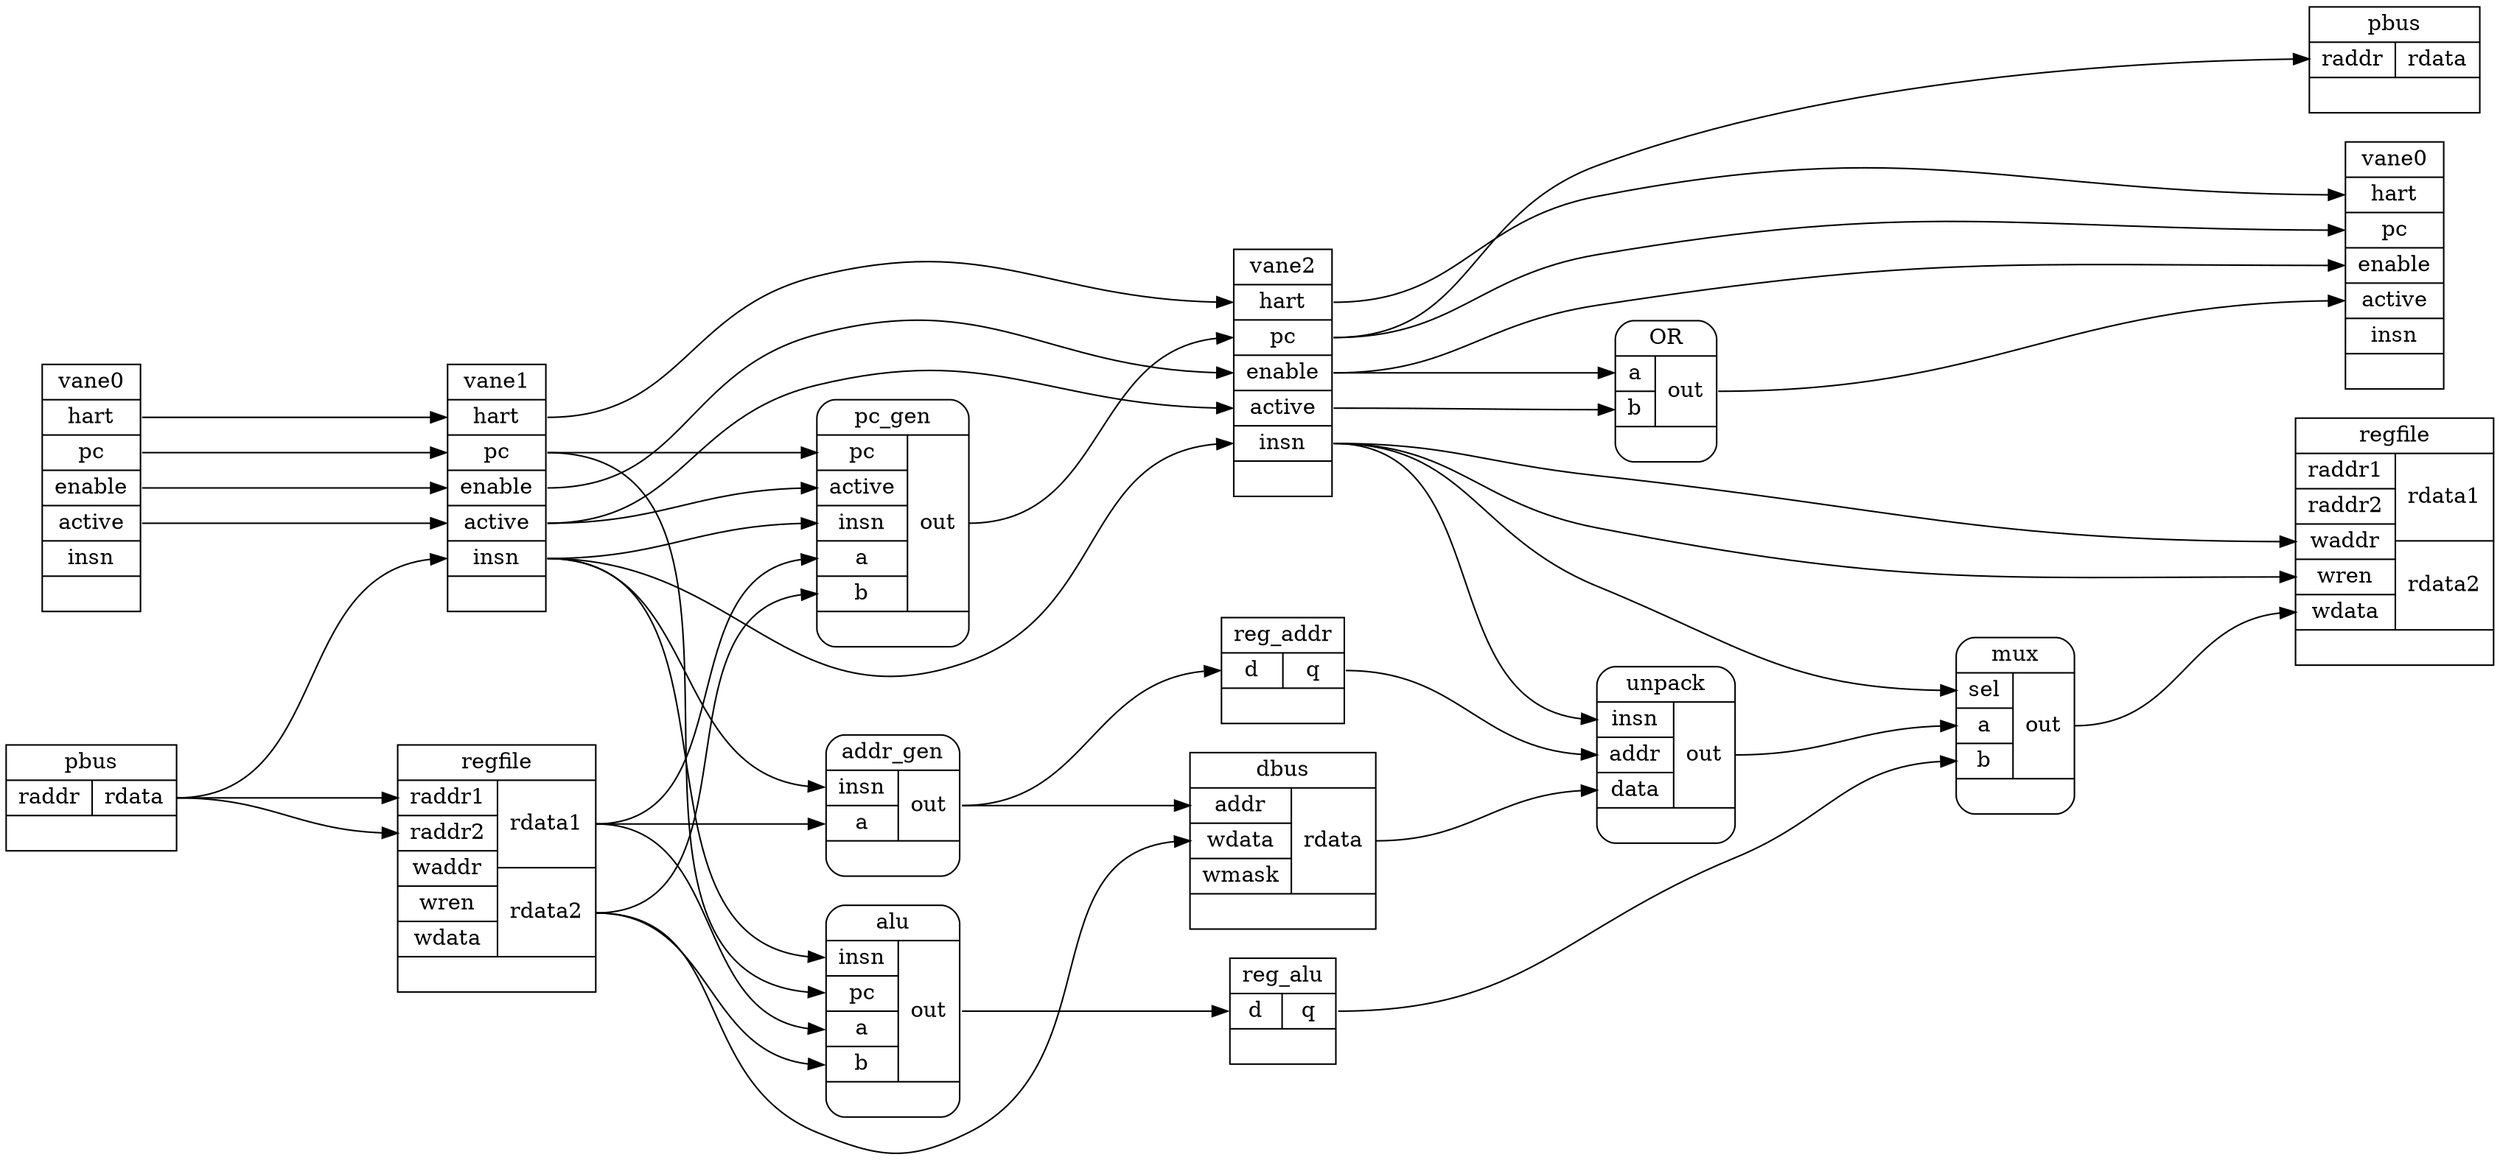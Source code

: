 digraph G {
    rankdir="LR"
    ranksep=2
    //splines=false

    rank="same" {
        vane0
        pbus_l
    }

    rank="same" {
        vane1
        regfile_r
    }

    rank="same" {
        vane2
        reg_alu
        reg_addr
        dbus
    }


    rank="same" {
        vane3
        regfile_w
        pbus_r
    }

    //----------

    vane0 [shape="record" label="<top>vane0|<hart>hart|<pc>pc|<enable>enable|<active>active|<insn>insn|"]

    vane0:hart   -> vane1:hart
    vane0:pc     -> vane1:pc
    vane0:enable -> vane1:enable
    vane0:active -> vane1:active

    //----------

    vane1 [shape="record" label="<top>vane1|<hart>hart|<pc>pc|<enable>enable|<active>active|<insn>insn|"]

    vane1:hart   -> vane2:hart
    vane1:pc     -> alu:pc
    vane1:pc     -> pc_gen:pc
    vane1:enable -> vane2:enable
    vane1:active -> vane2:active
    vane1:active -> pc_gen:active
    vane1:insn   -> vane2:insn
    vane1:insn   -> addr_gen:insn
    vane1:insn   -> alu:insn
    vane1:insn   -> pc_gen:insn

    //----------

    vane2 [shape="record" label="<top>vane2|<hart>hart|<pc>pc|<enable>enable|<active>active|<insn>insn|"]

    vane2:hart   -> vane3:hart
    vane2:pc     -> vane3:pc
    vane2:pc     -> pbus_r:addr
    vane2:insn   -> writeback_mux:sel
    vane2:insn   -> regfile_w:wren
    vane2:insn   -> regfile_w:waddr
    vane2:insn   -> unpack:insn
    vane2:enable -> vane3:enable
    vane2:enable -> OR:a
    vane2:active -> OR:b

    OR [shape="Mrecord" label="OR|{{<a>a|<b>b}|{<out>out}}|"]
    OR:out -> vane3:active

    //----------

    vane3 [shape="record" label="<top>vane0|<hart>hart|<pc>pc|<enable>enable|<active>active|<insn>insn|"]

    //----------

    addr_gen [shape="Mrecord" label="<top>addr_gen|{{<insn>insn|<a>a}|<out>out}|"]
    addr_gen:out -> dbus:addr
    addr_gen:out -> reg_addr:d

    //----------

    pbus_l [shape="record" label="<top>pbus|{<raddr>raddr|<rdata>rdata}|"]
    pbus_r [shape="record" label="<top>pbus|{<raddr>raddr|<rdata>rdata}|"]
    pbus_l:rdata -> regfile_r:raddr1
    pbus_l:rdata -> regfile_r:raddr2
    pbus_l:rdata -> vane1:insn

    //----------

    dbus [shape="record" label="<top>dbus|{{<addr>addr|<wdata>wdata|<wmask>wmask}|<rdata>rdata}|"]
    dbus:rdata -> unpack:data

    //----------

    regfile_r [shape="record" label="<top>regfile|{{<raddr1>raddr1|<raddr2>raddr2|<waddr>waddr|<wren>wren|<wdata>wdata}|{<rdata1>rdata1|<rdata2>rdata2}}|"]
    regfile_w [shape="record" label="<top>regfile|{{<raddr1>raddr1|<raddr2>raddr2|<waddr>waddr|<wren>wren|<wdata>wdata}|{<rdata1>rdata1|<rdata2>rdata2}}|"];
    regfile_r:rdata1 -> addr_gen:a
    regfile_r:rdata2 -> dbus:wdata
    regfile_r:rdata1 -> alu:a
    regfile_r:rdata2 -> alu:b
    regfile_r:rdata1 -> pc_gen:a
    regfile_r:rdata2 -> pc_gen:b

    //----------

    reg_addr [shape="record" label="<top>reg_addr|{<d>d|<q>q}|"]
    reg_addr:q -> unpack:addr

    //----------

    unpack  [shape="Mrecord" label="unpack|{{<insn>insn|<addr>addr|<data>data} | <out>out } |"]
    unpack:out        -> writeback_mux:a

    //----------

    alu [shape="Mrecord" label="alu|{{<insn>insn|<pc>pc|<a>a|<b>b}|<out>out}|"]
    alu:out -> reg_alu:d

    //----------

    pc_gen [shape="Mrecord" label="<top>pc_gen|{ {<pc>pc|<active>active|<insn>insn|<a>a|<b>b} | <out>out }|"]
    pc_gen:out -> vane2:pc

    //----------

    reg_alu [shape="record" label="<top>reg_alu|{<d>d|<q>q}|"]
    reg_alu:q         -> writeback_mux:b

    //----------

    writeback_mux [shape="Mrecord" label="mux|{{<sel>sel|<a>a|<b>b} | <out>out }|"]
    writeback_mux:out -> regfile_w:wdata
}

